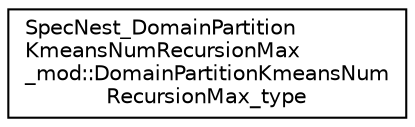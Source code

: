 digraph "Graphical Class Hierarchy"
{
 // LATEX_PDF_SIZE
  edge [fontname="Helvetica",fontsize="10",labelfontname="Helvetica",labelfontsize="10"];
  node [fontname="Helvetica",fontsize="10",shape=record];
  rankdir="LR";
  Node0 [label="SpecNest_DomainPartition\lKmeansNumRecursionMax\l_mod::DomainPartitionKmeansNum\lRecursionMax_type",height=0.2,width=0.4,color="black", fillcolor="white", style="filled",URL="$structSpecNest__DomainPartitionKmeansNumRecursionMax__mod_1_1DomainPartitionKmeansNumRecursionMax__type.html",tooltip=" "];
}
